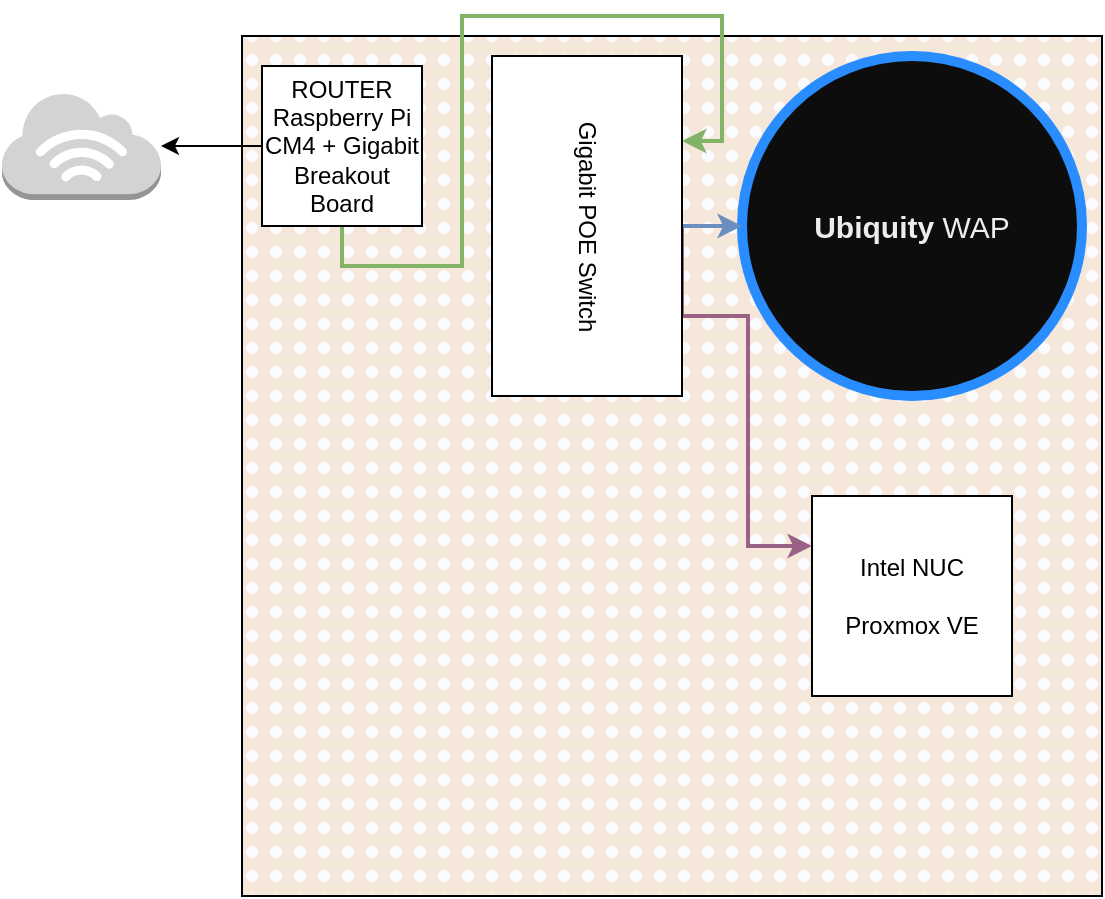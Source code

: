 <mxfile version="24.7.14">
  <diagram name="Page-1" id="x8RHr_3TJelT2WI1tDKV">
    <mxGraphModel dx="699" dy="506" grid="1" gridSize="10" guides="1" tooltips="1" connect="1" arrows="1" fold="1" page="1" pageScale="1" pageWidth="850" pageHeight="1100" math="0" shadow="0">
      <root>
        <mxCell id="0" />
        <mxCell id="1" parent="0" />
        <mxCell id="0BK07vj8BW1-FpH2MkM1-3" value="" style="whiteSpace=wrap;html=1;aspect=fixed;fillStyle=solid;fillColor=#F5E8DA;" parent="1" vertex="1">
          <mxGeometry x="140" y="90" width="430" height="430" as="geometry" />
        </mxCell>
        <mxCell id="0BK07vj8BW1-FpH2MkM1-1" value="" style="whiteSpace=wrap;html=1;aspect=fixed;fillStyle=dots;fillColor=#FAFBFF;" parent="1" vertex="1">
          <mxGeometry x="140" y="90" width="430" height="430" as="geometry" />
        </mxCell>
        <mxCell id="0BK07vj8BW1-FpH2MkM1-8" style="edgeStyle=orthogonalEdgeStyle;rounded=0;orthogonalLoop=1;jettySize=auto;html=1;" parent="1" source="0BK07vj8BW1-FpH2MkM1-4" target="0BK07vj8BW1-FpH2MkM1-6" edge="1">
          <mxGeometry relative="1" as="geometry" />
        </mxCell>
        <mxCell id="0BK07vj8BW1-FpH2MkM1-14" style="edgeStyle=orthogonalEdgeStyle;rounded=0;orthogonalLoop=1;jettySize=auto;html=1;exitX=0.5;exitY=1;exitDx=0;exitDy=0;entryX=0.25;entryY=0;entryDx=0;entryDy=0;fillColor=#d5e8d4;strokeColor=#82b366;strokeWidth=2;gradientColor=#97d077;" parent="1" source="0BK07vj8BW1-FpH2MkM1-4" target="0BK07vj8BW1-FpH2MkM1-10" edge="1">
          <mxGeometry relative="1" as="geometry" />
        </mxCell>
        <mxCell id="0BK07vj8BW1-FpH2MkM1-4" value="&lt;div&gt;ROUTER&lt;/div&gt;&lt;div&gt;Raspberry Pi CM4 + Gigabit Breakout Board&lt;br&gt;&lt;/div&gt;" style="whiteSpace=wrap;html=1;aspect=fixed;" parent="1" vertex="1">
          <mxGeometry x="150" y="105" width="80" height="80" as="geometry" />
        </mxCell>
        <mxCell id="0BK07vj8BW1-FpH2MkM1-6" value="" style="outlineConnect=0;dashed=0;verticalLabelPosition=bottom;verticalAlign=top;align=center;html=1;shape=mxgraph.aws3.internet_3;fillColor=#D2D3D3;gradientColor=none;" parent="1" vertex="1">
          <mxGeometry x="20" y="118" width="79.5" height="54" as="geometry" />
        </mxCell>
        <mxCell id="0BK07vj8BW1-FpH2MkM1-9" value="&lt;font size=&quot;1&quot;&gt;&lt;b&gt;&lt;font style=&quot;font-size: 15px;&quot; color=&quot;#ededed&quot;&gt;Ubiquity &lt;/font&gt;&lt;/b&gt;&lt;font style=&quot;font-size: 15px;&quot; color=&quot;#ededed&quot;&gt;WAP&lt;/font&gt;&lt;b&gt;&lt;font style=&quot;font-size: 15px;&quot; color=&quot;#ededed&quot;&gt;&lt;br&gt;&lt;/font&gt;&lt;/b&gt;&lt;/font&gt;" style="ellipse;whiteSpace=wrap;html=1;aspect=fixed;fillColor=#0D0D0D;strokeColor=#298DFF;strokeWidth=5;" parent="1" vertex="1">
          <mxGeometry x="390" y="100" width="170" height="170" as="geometry" />
        </mxCell>
        <mxCell id="0BK07vj8BW1-FpH2MkM1-16" style="edgeStyle=orthogonalEdgeStyle;rounded=0;orthogonalLoop=1;jettySize=auto;html=1;exitX=0.5;exitY=0;exitDx=0;exitDy=0;entryX=0;entryY=0.25;entryDx=0;entryDy=0;fillColor=#e6d0de;strokeColor=#996185;gradientColor=#d5739d;strokeWidth=2;" parent="1" source="0BK07vj8BW1-FpH2MkM1-10" target="0BK07vj8BW1-FpH2MkM1-15" edge="1">
          <mxGeometry relative="1" as="geometry">
            <Array as="points">
              <mxPoint x="360" y="230" />
              <mxPoint x="393" y="230" />
              <mxPoint x="393" y="345" />
            </Array>
          </mxGeometry>
        </mxCell>
        <mxCell id="0BK07vj8BW1-FpH2MkM1-17" style="edgeStyle=orthogonalEdgeStyle;rounded=0;orthogonalLoop=1;jettySize=auto;html=1;exitX=0.5;exitY=0;exitDx=0;exitDy=0;entryX=0;entryY=0.5;entryDx=0;entryDy=0;strokeWidth=2;fillColor=#dae8fc;gradientColor=#7ea6e0;strokeColor=#6c8ebf;" parent="1" source="0BK07vj8BW1-FpH2MkM1-10" target="0BK07vj8BW1-FpH2MkM1-9" edge="1">
          <mxGeometry relative="1" as="geometry" />
        </mxCell>
        <mxCell id="0BK07vj8BW1-FpH2MkM1-10" value="Gigabit POE Switch" style="rounded=0;whiteSpace=wrap;html=1;rotation=90;" parent="1" vertex="1">
          <mxGeometry x="227.5" y="137.5" width="170" height="95" as="geometry" />
        </mxCell>
        <mxCell id="0BK07vj8BW1-FpH2MkM1-15" value="&lt;div&gt;Intel NUC&lt;/div&gt;&lt;div&gt;&lt;br&gt;&lt;/div&gt;&lt;div&gt;Proxmox VE&lt;br&gt;&lt;/div&gt;" style="whiteSpace=wrap;html=1;aspect=fixed;" parent="1" vertex="1">
          <mxGeometry x="425" y="320" width="100" height="100" as="geometry" />
        </mxCell>
      </root>
    </mxGraphModel>
  </diagram>
</mxfile>
